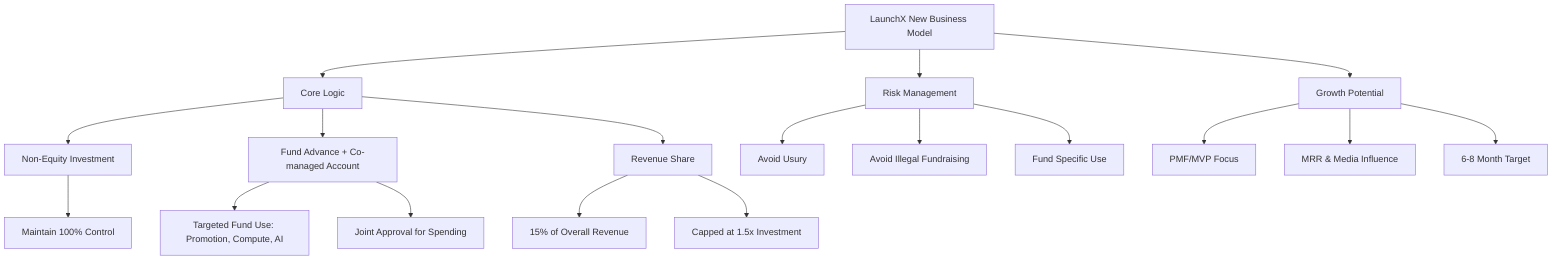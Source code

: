 graph TD
    A[LaunchX New Business Model] --> B[Core Logic]
    B --> C[Non-Equity Investment]
    B --> D[Fund Advance + Co-managed Account]
    B --> E[Revenue Share]
    C --> F[Maintain 100% Control]
    D --> G[Targeted Fund Use: Promotion, Compute, AI]
    D --> H[Joint Approval for Spending]
    E --> I[15% of Overall Revenue]
    E --> J[Capped at 1.5x Investment]
    A --> K[Risk Management]
    K --> L[Avoid Usury]
    K --> M[Avoid Illegal Fundraising]
    K --> N[Fund Specific Use]
    A --> O[Growth Potential]
    O --> P[PMF/MVP Focus]
    O --> Q[MRR & Media Influence]
    O --> R[6-8 Month Target]